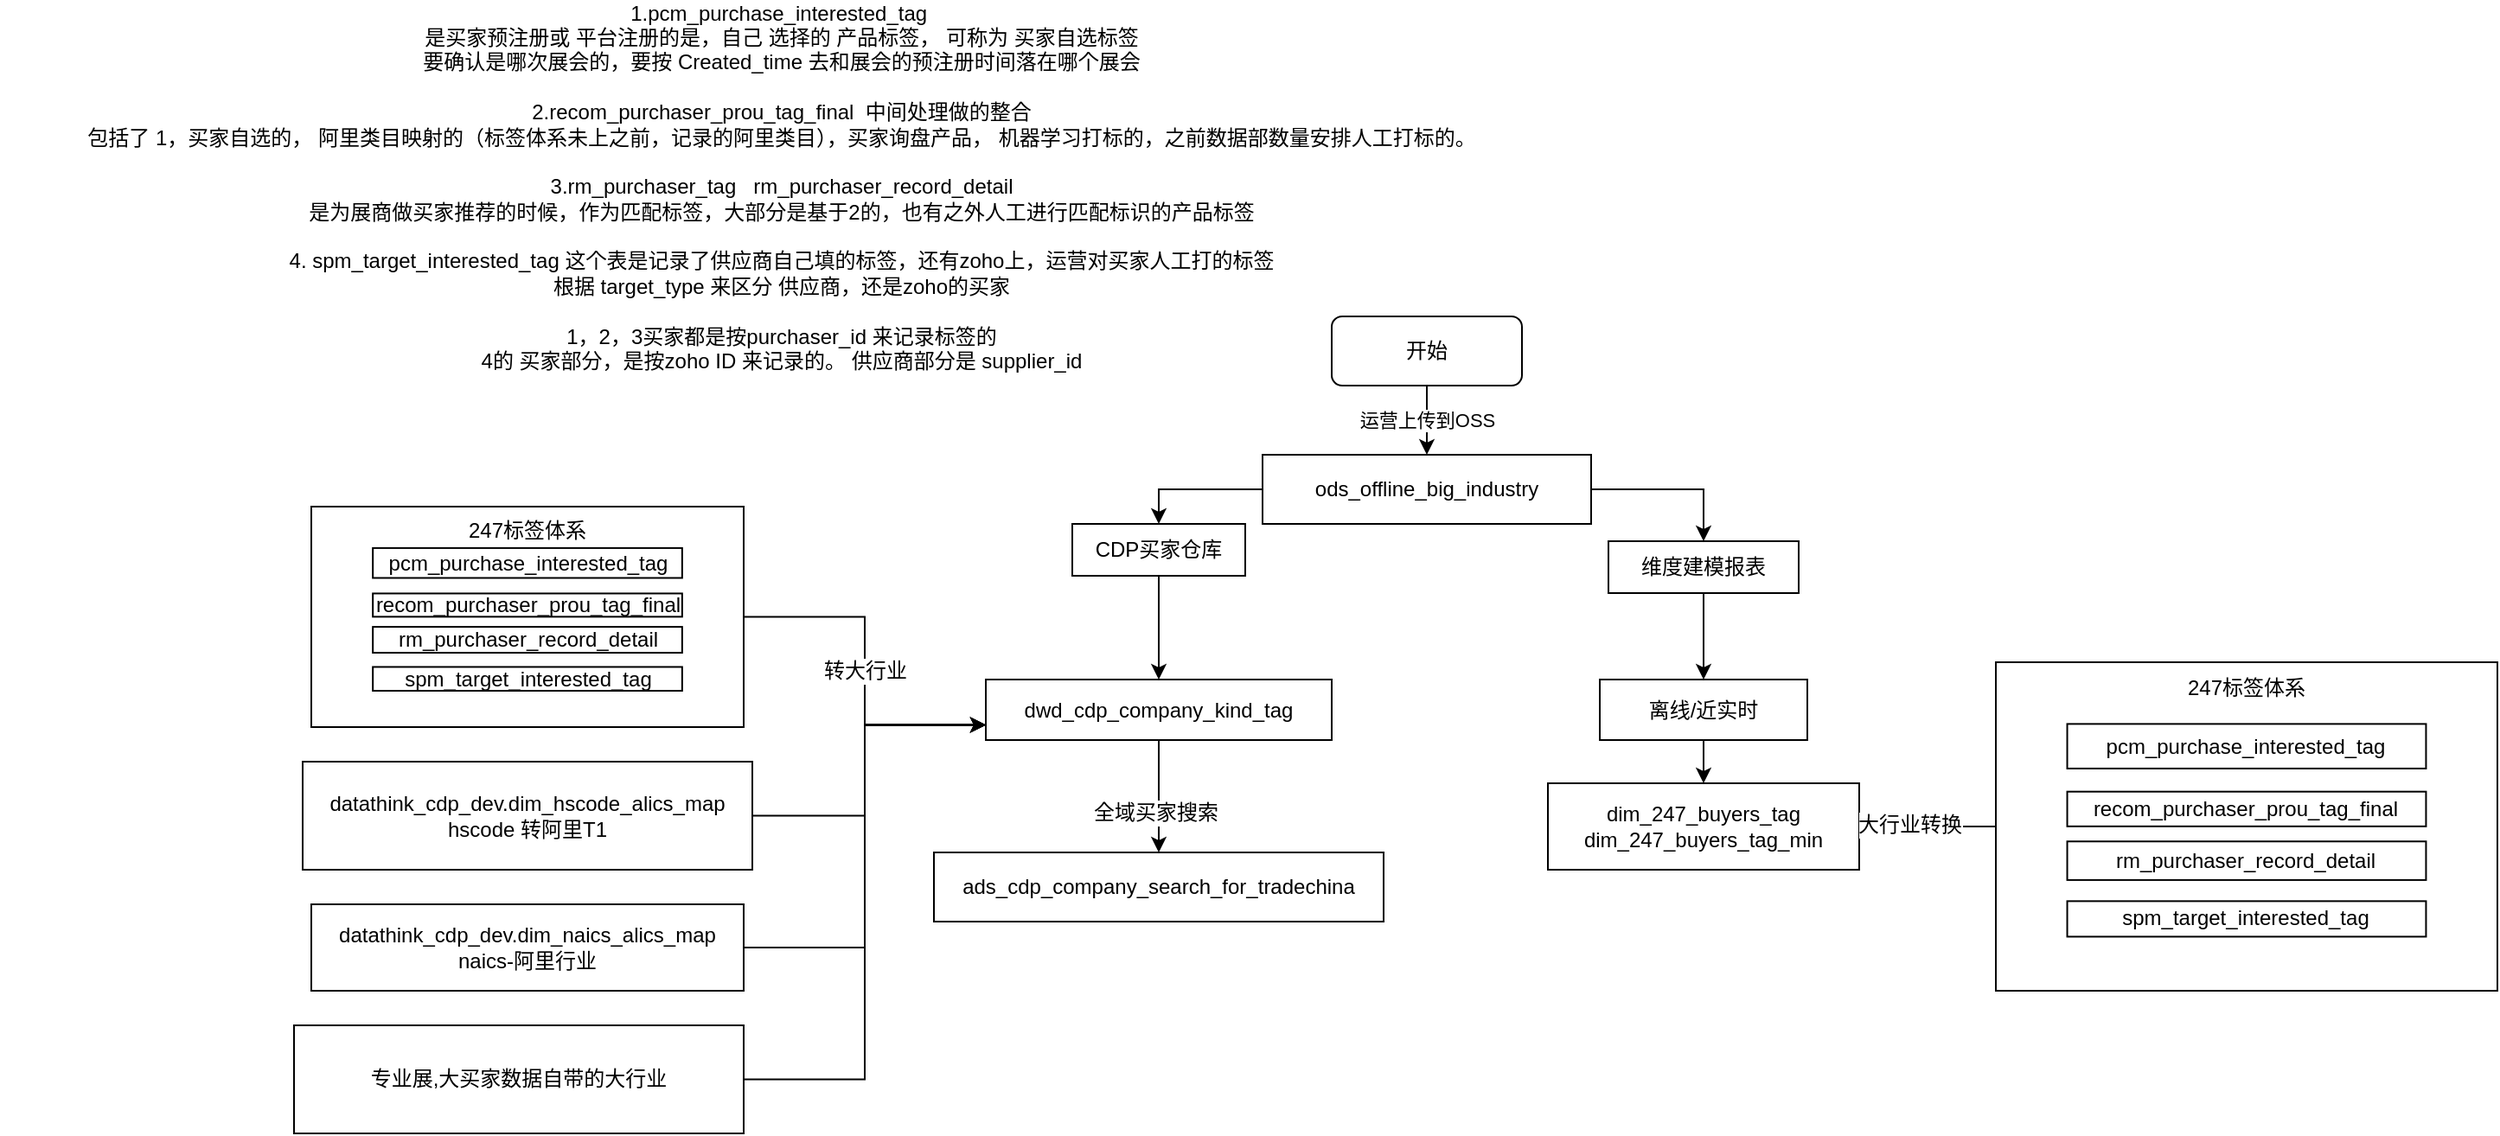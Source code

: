 <mxfile version="20.8.16" type="github">
  <diagram name="第 1 页" id="B3u7i0iakRDpiP1eP3sG">
    <mxGraphModel dx="2261" dy="1965" grid="1" gridSize="10" guides="1" tooltips="1" connect="1" arrows="1" fold="1" page="1" pageScale="1" pageWidth="827" pageHeight="1169" math="0" shadow="0">
      <root>
        <mxCell id="0" />
        <mxCell id="1" parent="0" />
        <mxCell id="-iG656EBkBJgbwyvgkrw-10" value="运营上传到OSS" style="edgeStyle=orthogonalEdgeStyle;rounded=0;orthogonalLoop=1;jettySize=auto;html=1;" parent="1" source="-iG656EBkBJgbwyvgkrw-8" target="-iG656EBkBJgbwyvgkrw-9" edge="1">
          <mxGeometry relative="1" as="geometry" />
        </mxCell>
        <mxCell id="-iG656EBkBJgbwyvgkrw-8" value="开始" style="rounded=1;whiteSpace=wrap;html=1;" parent="1" vertex="1">
          <mxGeometry x="30" y="50" width="110" height="40" as="geometry" />
        </mxCell>
        <mxCell id="-iG656EBkBJgbwyvgkrw-13" style="edgeStyle=orthogonalEdgeStyle;rounded=0;orthogonalLoop=1;jettySize=auto;html=1;entryX=0.5;entryY=0;entryDx=0;entryDy=0;" parent="1" source="-iG656EBkBJgbwyvgkrw-9" target="-iG656EBkBJgbwyvgkrw-11" edge="1">
          <mxGeometry relative="1" as="geometry" />
        </mxCell>
        <mxCell id="-iG656EBkBJgbwyvgkrw-14" style="edgeStyle=orthogonalEdgeStyle;rounded=0;orthogonalLoop=1;jettySize=auto;html=1;entryX=0.5;entryY=0;entryDx=0;entryDy=0;" parent="1" source="-iG656EBkBJgbwyvgkrw-9" target="-iG656EBkBJgbwyvgkrw-12" edge="1">
          <mxGeometry relative="1" as="geometry" />
        </mxCell>
        <mxCell id="-iG656EBkBJgbwyvgkrw-9" value="ods_offline_big_industry" style="rounded=0;whiteSpace=wrap;html=1;" parent="1" vertex="1">
          <mxGeometry x="-10" y="130" width="190" height="40" as="geometry" />
        </mxCell>
        <mxCell id="-iG656EBkBJgbwyvgkrw-63" value="" style="edgeStyle=orthogonalEdgeStyle;rounded=0;orthogonalLoop=1;jettySize=auto;html=1;fontFamily=Helvetica;fontSize=12;fontColor=default;" parent="1" source="-iG656EBkBJgbwyvgkrw-11" target="-iG656EBkBJgbwyvgkrw-62" edge="1">
          <mxGeometry relative="1" as="geometry" />
        </mxCell>
        <mxCell id="-iG656EBkBJgbwyvgkrw-11" value="CDP买家仓库" style="whiteSpace=wrap;html=1;rounded=0;" parent="1" vertex="1">
          <mxGeometry x="-120" y="170" width="100" height="30" as="geometry" />
        </mxCell>
        <mxCell id="-iG656EBkBJgbwyvgkrw-46" style="edgeStyle=orthogonalEdgeStyle;rounded=0;orthogonalLoop=1;jettySize=auto;html=1;fontFamily=Helvetica;fontSize=12;fontColor=default;" parent="1" source="-iG656EBkBJgbwyvgkrw-12" target="-iG656EBkBJgbwyvgkrw-18" edge="1">
          <mxGeometry relative="1" as="geometry" />
        </mxCell>
        <mxCell id="-iG656EBkBJgbwyvgkrw-12" value="维度建模报表" style="whiteSpace=wrap;html=1;rounded=0;" parent="1" vertex="1">
          <mxGeometry x="190" y="180" width="110" height="30" as="geometry" />
        </mxCell>
        <mxCell id="-iG656EBkBJgbwyvgkrw-22" value="" style="edgeStyle=orthogonalEdgeStyle;rounded=0;orthogonalLoop=1;jettySize=auto;html=1;" parent="1" source="-iG656EBkBJgbwyvgkrw-18" target="-iG656EBkBJgbwyvgkrw-21" edge="1">
          <mxGeometry relative="1" as="geometry" />
        </mxCell>
        <mxCell id="-iG656EBkBJgbwyvgkrw-18" value="离线/近实时" style="whiteSpace=wrap;html=1;rounded=0;" parent="1" vertex="1">
          <mxGeometry x="185" y="260" width="120" height="35" as="geometry" />
        </mxCell>
        <mxCell id="-iG656EBkBJgbwyvgkrw-21" value="dim_247_buyers_tag&lt;br&gt;dim_247_buyers_tag_min" style="whiteSpace=wrap;html=1;rounded=0;" parent="1" vertex="1">
          <mxGeometry x="155" y="320" width="180" height="50" as="geometry" />
        </mxCell>
        <mxCell id="-iG656EBkBJgbwyvgkrw-30" value="1.pcm_purchase_interested_tag&amp;nbsp;&lt;br&gt;是买家预注册或&amp;nbsp;平台注册的是，自己&amp;nbsp;选择的&amp;nbsp;产品标签，&amp;nbsp;可称为&amp;nbsp;买家自选标签&lt;br&gt;要确认是哪次展会的，要按&amp;nbsp;Created_time&amp;nbsp;去和展会的预注册时间落在哪个展会&lt;br&gt;&lt;br&gt;2.recom_purchaser_prou_tag_final&amp;nbsp;&amp;nbsp;中间处理做的整合&lt;br&gt;包括了&amp;nbsp;1，买家自选的，&amp;nbsp;阿里类目映射的（标签体系未上之前，记录的阿里类目），买家询盘产品，&amp;nbsp;机器学习打标的，之前数据部数量安排人工打标的。&lt;br&gt;&lt;br&gt;3.rm_purchaser_tag&amp;nbsp;&amp;nbsp;&amp;nbsp;rm_purchaser_record_detail&lt;br&gt;是为展商做买家推荐的时候，作为匹配标签，大部分是基于2的，也有之外人工进行匹配标识的产品标签&lt;br&gt;&lt;br&gt;4.&amp;nbsp;spm_target_interested_tag&amp;nbsp;这个表是记录了供应商自己填的标签，还有zoho上，运营对买家人工打的标签&lt;br&gt;根据&amp;nbsp;target_type&amp;nbsp;来区分&amp;nbsp;供应商，还是zoho的买家&lt;br&gt;&lt;br&gt;1，2，3买家都是按purchaser_id&amp;nbsp;来记录标签的&lt;br&gt;4的&amp;nbsp;买家部分，是按zoho&amp;nbsp;ID&amp;nbsp;来记录的。&amp;nbsp;供应商部分是&amp;nbsp;supplier_id" style="text;html=1;strokeColor=none;fillColor=none;align=center;verticalAlign=middle;whiteSpace=wrap;rounded=0;" parent="1" vertex="1">
          <mxGeometry x="-740" y="-40" width="904" height="30" as="geometry" />
        </mxCell>
        <mxCell id="-iG656EBkBJgbwyvgkrw-40" style="edgeStyle=orthogonalEdgeStyle;rounded=0;orthogonalLoop=1;jettySize=auto;html=1;entryX=1;entryY=0.5;entryDx=0;entryDy=0;fontFamily=Helvetica;fontSize=12;fontColor=default;" parent="1" source="-iG656EBkBJgbwyvgkrw-32" target="-iG656EBkBJgbwyvgkrw-21" edge="1">
          <mxGeometry relative="1" as="geometry" />
        </mxCell>
        <mxCell id="-iG656EBkBJgbwyvgkrw-41" value="大行业转换" style="edgeLabel;html=1;align=center;verticalAlign=middle;resizable=0;points=[];fontSize=12;fontFamily=Helvetica;fontColor=default;" parent="-iG656EBkBJgbwyvgkrw-40" vertex="1" connectable="0">
          <mxGeometry x="0.262" y="-1" relative="1" as="geometry">
            <mxPoint as="offset" />
          </mxGeometry>
        </mxCell>
        <mxCell id="-iG656EBkBJgbwyvgkrw-32" value="247标签体系" style="rounded=0;whiteSpace=wrap;html=1;container=1;spacingBottom=160;" parent="1" vertex="1">
          <mxGeometry x="414" y="250" width="290" height="190" as="geometry">
            <mxRectangle x="740" y="490" width="110" height="310" as="alternateBounds" />
          </mxGeometry>
        </mxCell>
        <mxCell id="-iG656EBkBJgbwyvgkrw-34" value="pcm_purchase_interested_tag" style="rounded=0;whiteSpace=wrap;html=1;" parent="-iG656EBkBJgbwyvgkrw-32" vertex="1">
          <mxGeometry x="41.271" y="35.694" width="207.454" height="25.773" as="geometry" />
        </mxCell>
        <mxCell id="-iG656EBkBJgbwyvgkrw-27" value="recom_purchaser_prou_tag_final" style="rounded=0;whiteSpace=wrap;html=1;" parent="-iG656EBkBJgbwyvgkrw-32" vertex="1">
          <mxGeometry x="41.271" y="74.847" width="207.454" height="20.073" as="geometry" />
        </mxCell>
        <mxCell id="-iG656EBkBJgbwyvgkrw-28" value="rm_purchaser_record_detail" style="rounded=0;whiteSpace=wrap;html=1;" parent="-iG656EBkBJgbwyvgkrw-32" vertex="1">
          <mxGeometry x="41.271" y="103.634" width="207.454" height="22.317" as="geometry" />
        </mxCell>
        <mxCell id="-iG656EBkBJgbwyvgkrw-29" value="spm_target_interested_tag" style="rounded=0;whiteSpace=wrap;html=1;" parent="-iG656EBkBJgbwyvgkrw-32" vertex="1">
          <mxGeometry x="41.271" y="138.18" width="207.454" height="20.541" as="geometry" />
        </mxCell>
        <mxCell id="-iG656EBkBJgbwyvgkrw-83" value="转大行业" style="edgeStyle=orthogonalEdgeStyle;rounded=0;orthogonalLoop=1;jettySize=auto;html=1;entryX=0;entryY=0.75;entryDx=0;entryDy=0;fontFamily=Helvetica;fontSize=12;fontColor=default;" parent="1" source="-iG656EBkBJgbwyvgkrw-57" target="-iG656EBkBJgbwyvgkrw-62" edge="1">
          <mxGeometry relative="1" as="geometry" />
        </mxCell>
        <mxCell id="-iG656EBkBJgbwyvgkrw-57" value="247标签体系" style="rounded=0;whiteSpace=wrap;html=1;container=1;spacingBottom=100;" parent="1" vertex="1">
          <mxGeometry x="-560" y="160" width="250" height="127.5" as="geometry">
            <mxRectangle x="740" y="490" width="110" height="310" as="alternateBounds" />
          </mxGeometry>
        </mxCell>
        <mxCell id="-iG656EBkBJgbwyvgkrw-58" value="pcm_purchase_interested_tag" style="rounded=0;whiteSpace=wrap;html=1;" parent="-iG656EBkBJgbwyvgkrw-57" vertex="1">
          <mxGeometry x="35.578" y="23.953" width="178.839" height="17.295" as="geometry" />
        </mxCell>
        <mxCell id="-iG656EBkBJgbwyvgkrw-59" value="recom_purchaser_prou_tag_final" style="rounded=0;whiteSpace=wrap;html=1;" parent="-iG656EBkBJgbwyvgkrw-57" vertex="1">
          <mxGeometry x="35.578" y="50.227" width="178.839" height="13.47" as="geometry" />
        </mxCell>
        <mxCell id="-iG656EBkBJgbwyvgkrw-60" value="rm_purchaser_record_detail" style="rounded=0;whiteSpace=wrap;html=1;" parent="-iG656EBkBJgbwyvgkrw-57" vertex="1">
          <mxGeometry x="35.578" y="69.544" width="178.839" height="14.976" as="geometry" />
        </mxCell>
        <mxCell id="-iG656EBkBJgbwyvgkrw-61" value="spm_target_interested_tag" style="rounded=0;whiteSpace=wrap;html=1;" parent="-iG656EBkBJgbwyvgkrw-57" vertex="1">
          <mxGeometry x="35.578" y="92.726" width="178.839" height="13.784" as="geometry" />
        </mxCell>
        <mxCell id="-iG656EBkBJgbwyvgkrw-79" style="edgeStyle=orthogonalEdgeStyle;rounded=0;orthogonalLoop=1;jettySize=auto;html=1;exitX=0.5;exitY=1;exitDx=0;exitDy=0;fontFamily=Helvetica;fontSize=12;fontColor=default;" parent="1" source="-iG656EBkBJgbwyvgkrw-62" target="-iG656EBkBJgbwyvgkrw-78" edge="1">
          <mxGeometry relative="1" as="geometry" />
        </mxCell>
        <mxCell id="-iG656EBkBJgbwyvgkrw-80" value="全域买家搜索" style="edgeLabel;html=1;align=center;verticalAlign=middle;resizable=0;points=[];fontSize=12;fontFamily=Helvetica;fontColor=default;" parent="-iG656EBkBJgbwyvgkrw-79" vertex="1" connectable="0">
          <mxGeometry x="0.282" y="-2" relative="1" as="geometry">
            <mxPoint as="offset" />
          </mxGeometry>
        </mxCell>
        <mxCell id="-iG656EBkBJgbwyvgkrw-62" value="dwd_cdp_company_kind_tag" style="whiteSpace=wrap;html=1;rounded=0;" parent="1" vertex="1">
          <mxGeometry x="-170" y="260" width="200" height="35" as="geometry" />
        </mxCell>
        <mxCell id="-iG656EBkBJgbwyvgkrw-85" style="edgeStyle=orthogonalEdgeStyle;rounded=0;orthogonalLoop=1;jettySize=auto;html=1;entryX=0;entryY=0.75;entryDx=0;entryDy=0;fontFamily=Helvetica;fontSize=12;fontColor=default;" parent="1" source="-iG656EBkBJgbwyvgkrw-67" target="-iG656EBkBJgbwyvgkrw-62" edge="1">
          <mxGeometry relative="1" as="geometry" />
        </mxCell>
        <mxCell id="-iG656EBkBJgbwyvgkrw-67" value="datathink_cdp_dev.dim_naics_alics_map&lt;br&gt;naics-阿里行业" style="whiteSpace=wrap;html=1;rounded=0;" parent="1" vertex="1">
          <mxGeometry x="-560" y="390" width="250" height="50" as="geometry" />
        </mxCell>
        <mxCell id="-iG656EBkBJgbwyvgkrw-84" style="edgeStyle=orthogonalEdgeStyle;rounded=0;orthogonalLoop=1;jettySize=auto;html=1;entryX=0;entryY=0.75;entryDx=0;entryDy=0;fontFamily=Helvetica;fontSize=12;fontColor=default;" parent="1" source="-iG656EBkBJgbwyvgkrw-68" target="-iG656EBkBJgbwyvgkrw-62" edge="1">
          <mxGeometry relative="1" as="geometry">
            <Array as="points">
              <mxPoint x="-240" y="339" />
              <mxPoint x="-240" y="286" />
            </Array>
          </mxGeometry>
        </mxCell>
        <mxCell id="-iG656EBkBJgbwyvgkrw-68" value="datathink_cdp_dev.dim_hscode_alics_map&lt;br&gt;hscode 转阿里T1" style="whiteSpace=wrap;html=1;rounded=0;" parent="1" vertex="1">
          <mxGeometry x="-565" y="307.5" width="260" height="62.5" as="geometry" />
        </mxCell>
        <mxCell id="-iG656EBkBJgbwyvgkrw-78" value="ads_cdp_company_search_for_tradechina" style="whiteSpace=wrap;html=1;rounded=0;" parent="1" vertex="1">
          <mxGeometry x="-200" y="360" width="260" height="40" as="geometry" />
        </mxCell>
        <mxCell id="-iG656EBkBJgbwyvgkrw-86" style="edgeStyle=orthogonalEdgeStyle;rounded=0;orthogonalLoop=1;jettySize=auto;html=1;entryX=0;entryY=0.75;entryDx=0;entryDy=0;fontFamily=Helvetica;fontSize=12;fontColor=default;" parent="1" source="-iG656EBkBJgbwyvgkrw-81" target="-iG656EBkBJgbwyvgkrw-62" edge="1">
          <mxGeometry relative="1" as="geometry" />
        </mxCell>
        <mxCell id="-iG656EBkBJgbwyvgkrw-81" value="专业展,大买家数据自带的大行业" style="whiteSpace=wrap;html=1;rounded=0;" parent="1" vertex="1">
          <mxGeometry x="-570" y="460" width="260" height="62.5" as="geometry" />
        </mxCell>
      </root>
    </mxGraphModel>
  </diagram>
</mxfile>
